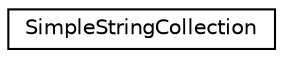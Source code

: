 digraph "Graphical Class Hierarchy"
{
 // LATEX_PDF_SIZE
  edge [fontname="Helvetica",fontsize="10",labelfontname="Helvetica",labelfontsize="10"];
  node [fontname="Helvetica",fontsize="10",shape=record];
  rankdir="LR";
  Node0 [label="SimpleStringCollection",height=0.2,width=0.4,color="black", fillcolor="white", style="filled",URL="$classSimpleStringCollection.html",tooltip=" "];
}
